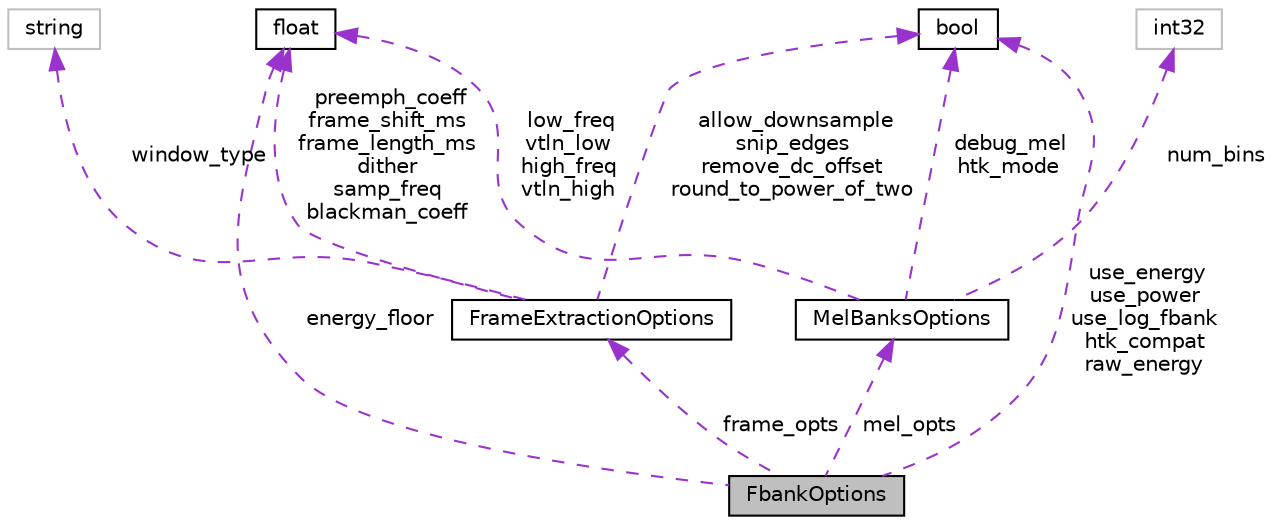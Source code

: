 digraph "FbankOptions"
{
  edge [fontname="Helvetica",fontsize="10",labelfontname="Helvetica",labelfontsize="10"];
  node [fontname="Helvetica",fontsize="10",shape=record];
  Node1 [label="FbankOptions",height=0.2,width=0.4,color="black", fillcolor="grey75", style="filled", fontcolor="black"];
  Node2 -> Node1 [dir="back",color="darkorchid3",fontsize="10",style="dashed",label=" energy_floor" ,fontname="Helvetica"];
  Node2 [label="float",height=0.2,width=0.4,color="black", fillcolor="white", style="filled",URL="$classfloat.html"];
  Node3 -> Node1 [dir="back",color="darkorchid3",fontsize="10",style="dashed",label=" use_energy\nuse_power\nuse_log_fbank\nhtk_compat\nraw_energy" ,fontname="Helvetica"];
  Node3 [label="bool",height=0.2,width=0.4,color="black", fillcolor="white", style="filled",URL="$classbool.html"];
  Node4 -> Node1 [dir="back",color="darkorchid3",fontsize="10",style="dashed",label=" mel_opts" ,fontname="Helvetica"];
  Node4 [label="MelBanksOptions",height=0.2,width=0.4,color="black", fillcolor="white", style="filled",URL="$structkaldi_1_1MelBanksOptions.html"];
  Node2 -> Node4 [dir="back",color="darkorchid3",fontsize="10",style="dashed",label=" low_freq\nvtln_low\nhigh_freq\nvtln_high" ,fontname="Helvetica"];
  Node3 -> Node4 [dir="back",color="darkorchid3",fontsize="10",style="dashed",label=" debug_mel\nhtk_mode" ,fontname="Helvetica"];
  Node5 -> Node4 [dir="back",color="darkorchid3",fontsize="10",style="dashed",label=" num_bins" ,fontname="Helvetica"];
  Node5 [label="int32",height=0.2,width=0.4,color="grey75", fillcolor="white", style="filled"];
  Node6 -> Node1 [dir="back",color="darkorchid3",fontsize="10",style="dashed",label=" frame_opts" ,fontname="Helvetica"];
  Node6 [label="FrameExtractionOptions",height=0.2,width=0.4,color="black", fillcolor="white", style="filled",URL="$structkaldi_1_1FrameExtractionOptions.html"];
  Node2 -> Node6 [dir="back",color="darkorchid3",fontsize="10",style="dashed",label=" preemph_coeff\nframe_shift_ms\nframe_length_ms\ndither\nsamp_freq\nblackman_coeff" ,fontname="Helvetica"];
  Node7 -> Node6 [dir="back",color="darkorchid3",fontsize="10",style="dashed",label=" window_type" ,fontname="Helvetica"];
  Node7 [label="string",height=0.2,width=0.4,color="grey75", fillcolor="white", style="filled"];
  Node3 -> Node6 [dir="back",color="darkorchid3",fontsize="10",style="dashed",label=" allow_downsample\nsnip_edges\nremove_dc_offset\nround_to_power_of_two" ,fontname="Helvetica"];
}

